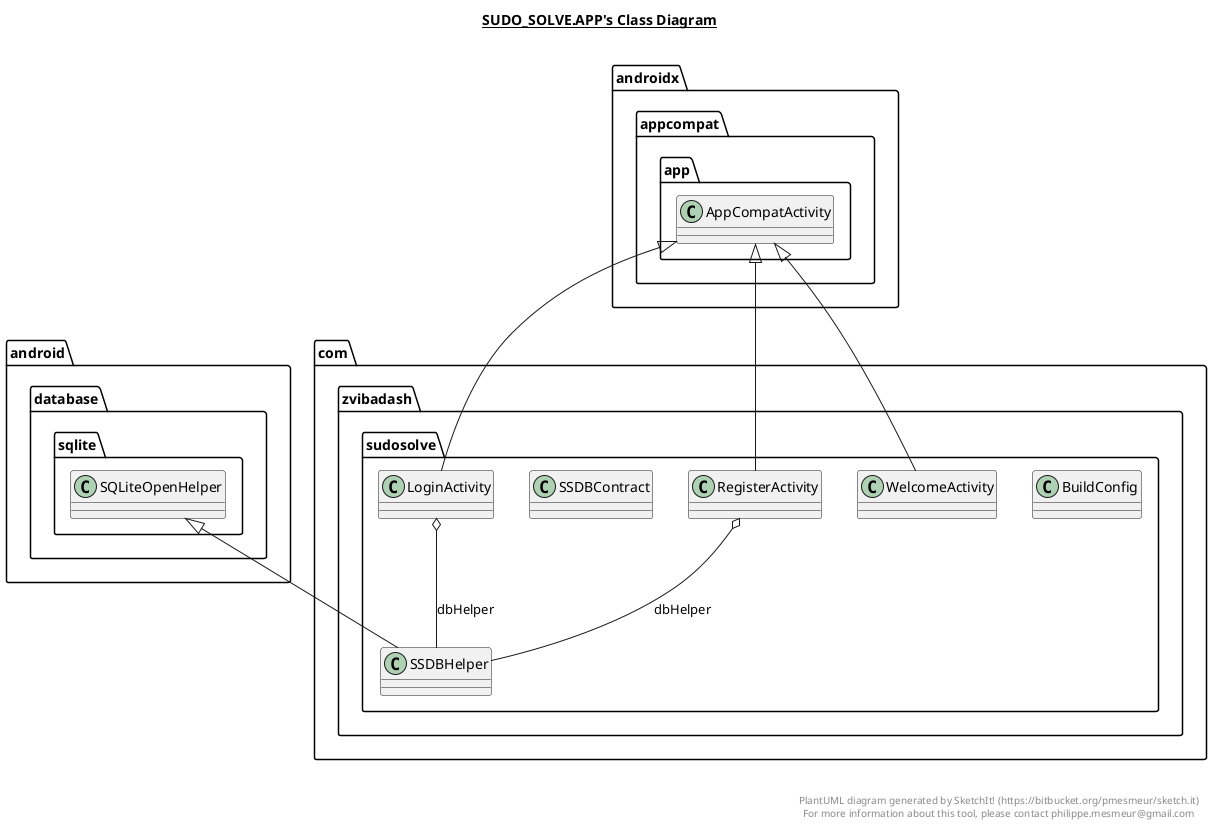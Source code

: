 @startuml

title __SUDO_SOLVE.APP's Class Diagram__\n

  namespace com.zvibadash.sudosolve {
    class com.zvibadash.sudosolve.BuildConfig {
    }
  }
  

  namespace com.zvibadash.sudosolve {
    class com.zvibadash.sudosolve.LoginActivity {
    }
  }
  

  namespace com.zvibadash.sudosolve {
    class com.zvibadash.sudosolve.RegisterActivity {
    }
  }
  

  namespace com.zvibadash.sudosolve {
    class com.zvibadash.sudosolve.SSDBContract {
    }
  }
  

  namespace com.zvibadash.sudosolve {
    class com.zvibadash.sudosolve.SSDBHelper {
    }
  }
  

  namespace com.zvibadash.sudosolve {
    class com.zvibadash.sudosolve.WelcomeActivity {
    }
  }
  

  com.zvibadash.sudosolve.LoginActivity -up-|> androidx.appcompat.app.AppCompatActivity
  com.zvibadash.sudosolve.LoginActivity o-- com.zvibadash.sudosolve.SSDBHelper : dbHelper
  com.zvibadash.sudosolve.RegisterActivity -up-|> androidx.appcompat.app.AppCompatActivity
  com.zvibadash.sudosolve.RegisterActivity o-- com.zvibadash.sudosolve.SSDBHelper : dbHelper
  com.zvibadash.sudosolve.SSDBHelper -up-|> android.database.sqlite.SQLiteOpenHelper
  com.zvibadash.sudosolve.WelcomeActivity -up-|> androidx.appcompat.app.AppCompatActivity


right footer


PlantUML diagram generated by SketchIt! (https://bitbucket.org/pmesmeur/sketch.it)
For more information about this tool, please contact philippe.mesmeur@gmail.com
endfooter

@enduml

